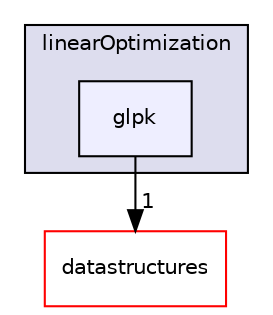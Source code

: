 digraph "/home/travis/build/hypro/hypro/src/hypro/util/linearOptimization/glpk" {
  compound=true
  node [ fontsize="10", fontname="Helvetica"];
  edge [ labelfontsize="10", labelfontname="Helvetica"];
  subgraph clusterdir_3100e148cb0b6b745355fdee31bcb5c6 {
    graph [ bgcolor="#ddddee", pencolor="black", label="linearOptimization" fontname="Helvetica", fontsize="10", URL="dir_3100e148cb0b6b745355fdee31bcb5c6.html"]
  dir_6a5e837390fbd392226c1c2e9854e767 [shape=box, label="glpk", style="filled", fillcolor="#eeeeff", pencolor="black", URL="dir_6a5e837390fbd392226c1c2e9854e767.html"];
  }
  dir_bce2075adec303dcb2f0c4fbfcbc8493 [shape=box label="datastructures" fillcolor="white" style="filled" color="red" URL="dir_bce2075adec303dcb2f0c4fbfcbc8493.html"];
  dir_6a5e837390fbd392226c1c2e9854e767->dir_bce2075adec303dcb2f0c4fbfcbc8493 [headlabel="1", labeldistance=1.5 headhref="dir_000047_000021.html"];
}
